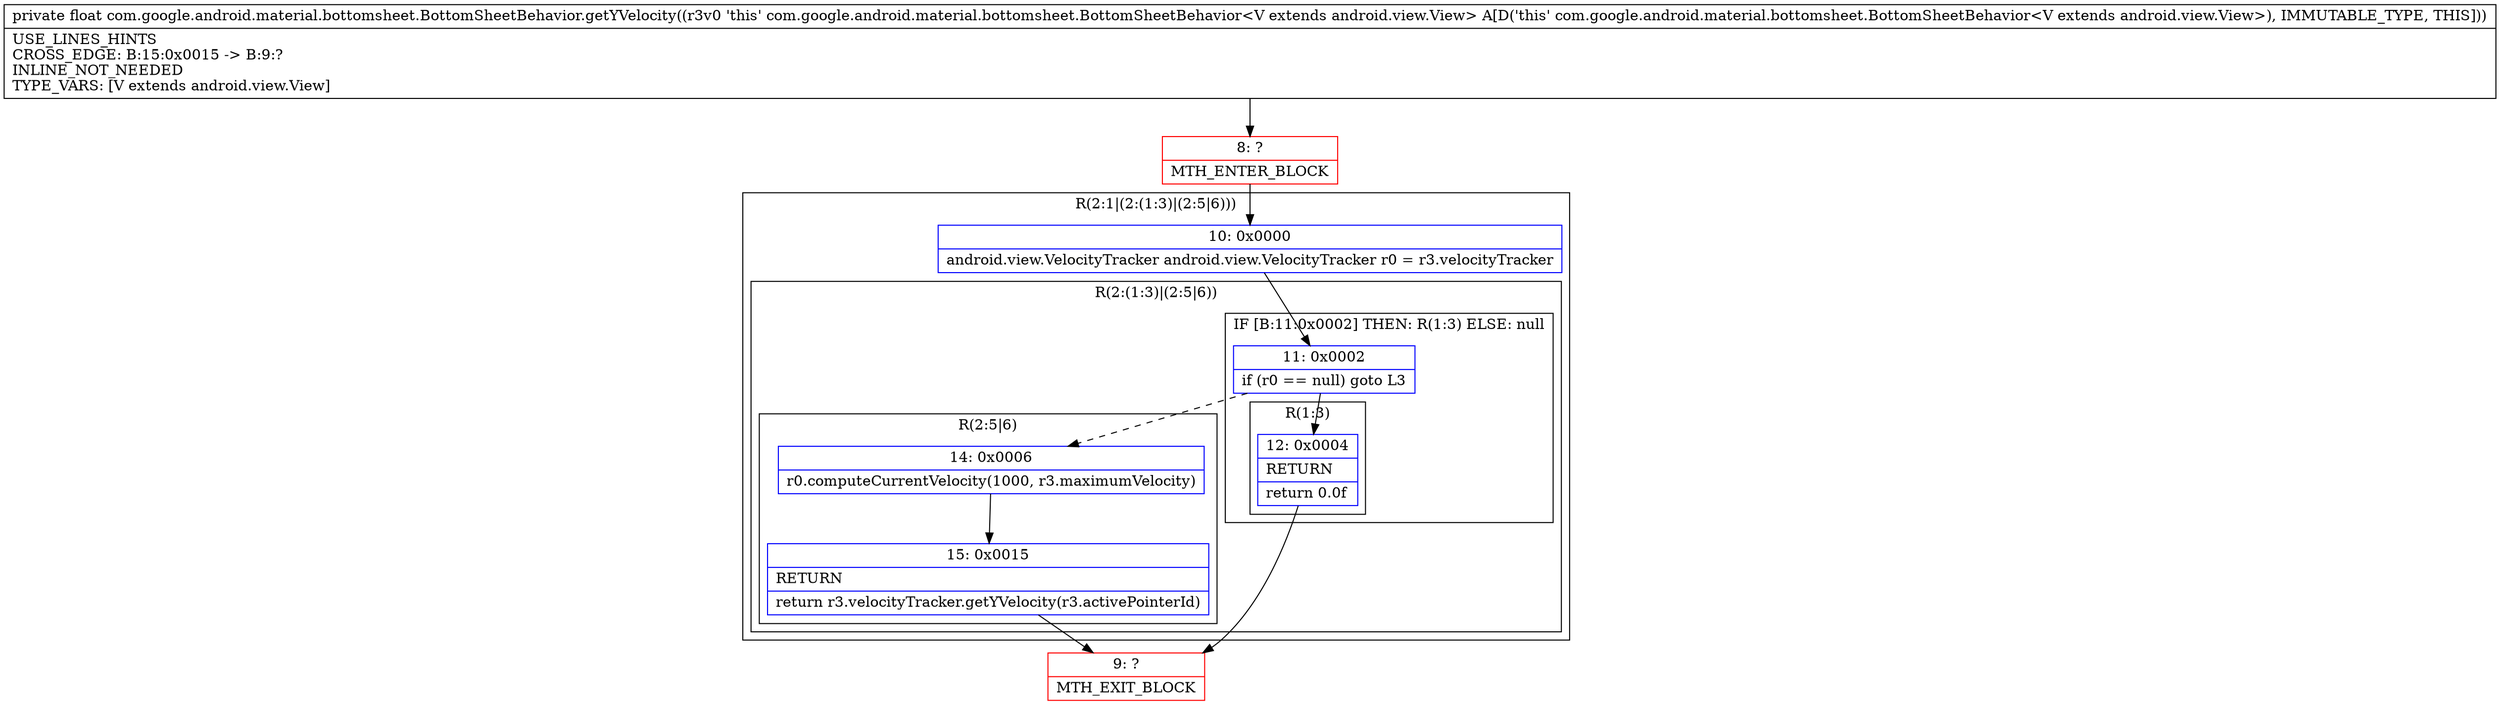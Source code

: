 digraph "CFG forcom.google.android.material.bottomsheet.BottomSheetBehavior.getYVelocity()F" {
subgraph cluster_Region_1459535431 {
label = "R(2:1|(2:(1:3)|(2:5|6)))";
node [shape=record,color=blue];
Node_10 [shape=record,label="{10\:\ 0x0000|android.view.VelocityTracker android.view.VelocityTracker r0 = r3.velocityTracker\l}"];
subgraph cluster_Region_1700414563 {
label = "R(2:(1:3)|(2:5|6))";
node [shape=record,color=blue];
subgraph cluster_IfRegion_1709480022 {
label = "IF [B:11:0x0002] THEN: R(1:3) ELSE: null";
node [shape=record,color=blue];
Node_11 [shape=record,label="{11\:\ 0x0002|if (r0 == null) goto L3\l}"];
subgraph cluster_Region_79427426 {
label = "R(1:3)";
node [shape=record,color=blue];
Node_12 [shape=record,label="{12\:\ 0x0004|RETURN\l|return 0.0f\l}"];
}
}
subgraph cluster_Region_1211675225 {
label = "R(2:5|6)";
node [shape=record,color=blue];
Node_14 [shape=record,label="{14\:\ 0x0006|r0.computeCurrentVelocity(1000, r3.maximumVelocity)\l}"];
Node_15 [shape=record,label="{15\:\ 0x0015|RETURN\l|return r3.velocityTracker.getYVelocity(r3.activePointerId)\l}"];
}
}
}
Node_8 [shape=record,color=red,label="{8\:\ ?|MTH_ENTER_BLOCK\l}"];
Node_9 [shape=record,color=red,label="{9\:\ ?|MTH_EXIT_BLOCK\l}"];
MethodNode[shape=record,label="{private float com.google.android.material.bottomsheet.BottomSheetBehavior.getYVelocity((r3v0 'this' com.google.android.material.bottomsheet.BottomSheetBehavior\<V extends android.view.View\> A[D('this' com.google.android.material.bottomsheet.BottomSheetBehavior\<V extends android.view.View\>), IMMUTABLE_TYPE, THIS]))  | USE_LINES_HINTS\lCROSS_EDGE: B:15:0x0015 \-\> B:9:?\lINLINE_NOT_NEEDED\lTYPE_VARS: [V extends android.view.View]\l}"];
MethodNode -> Node_8;Node_10 -> Node_11;
Node_11 -> Node_12;
Node_11 -> Node_14[style=dashed];
Node_12 -> Node_9;
Node_14 -> Node_15;
Node_15 -> Node_9;
Node_8 -> Node_10;
}


